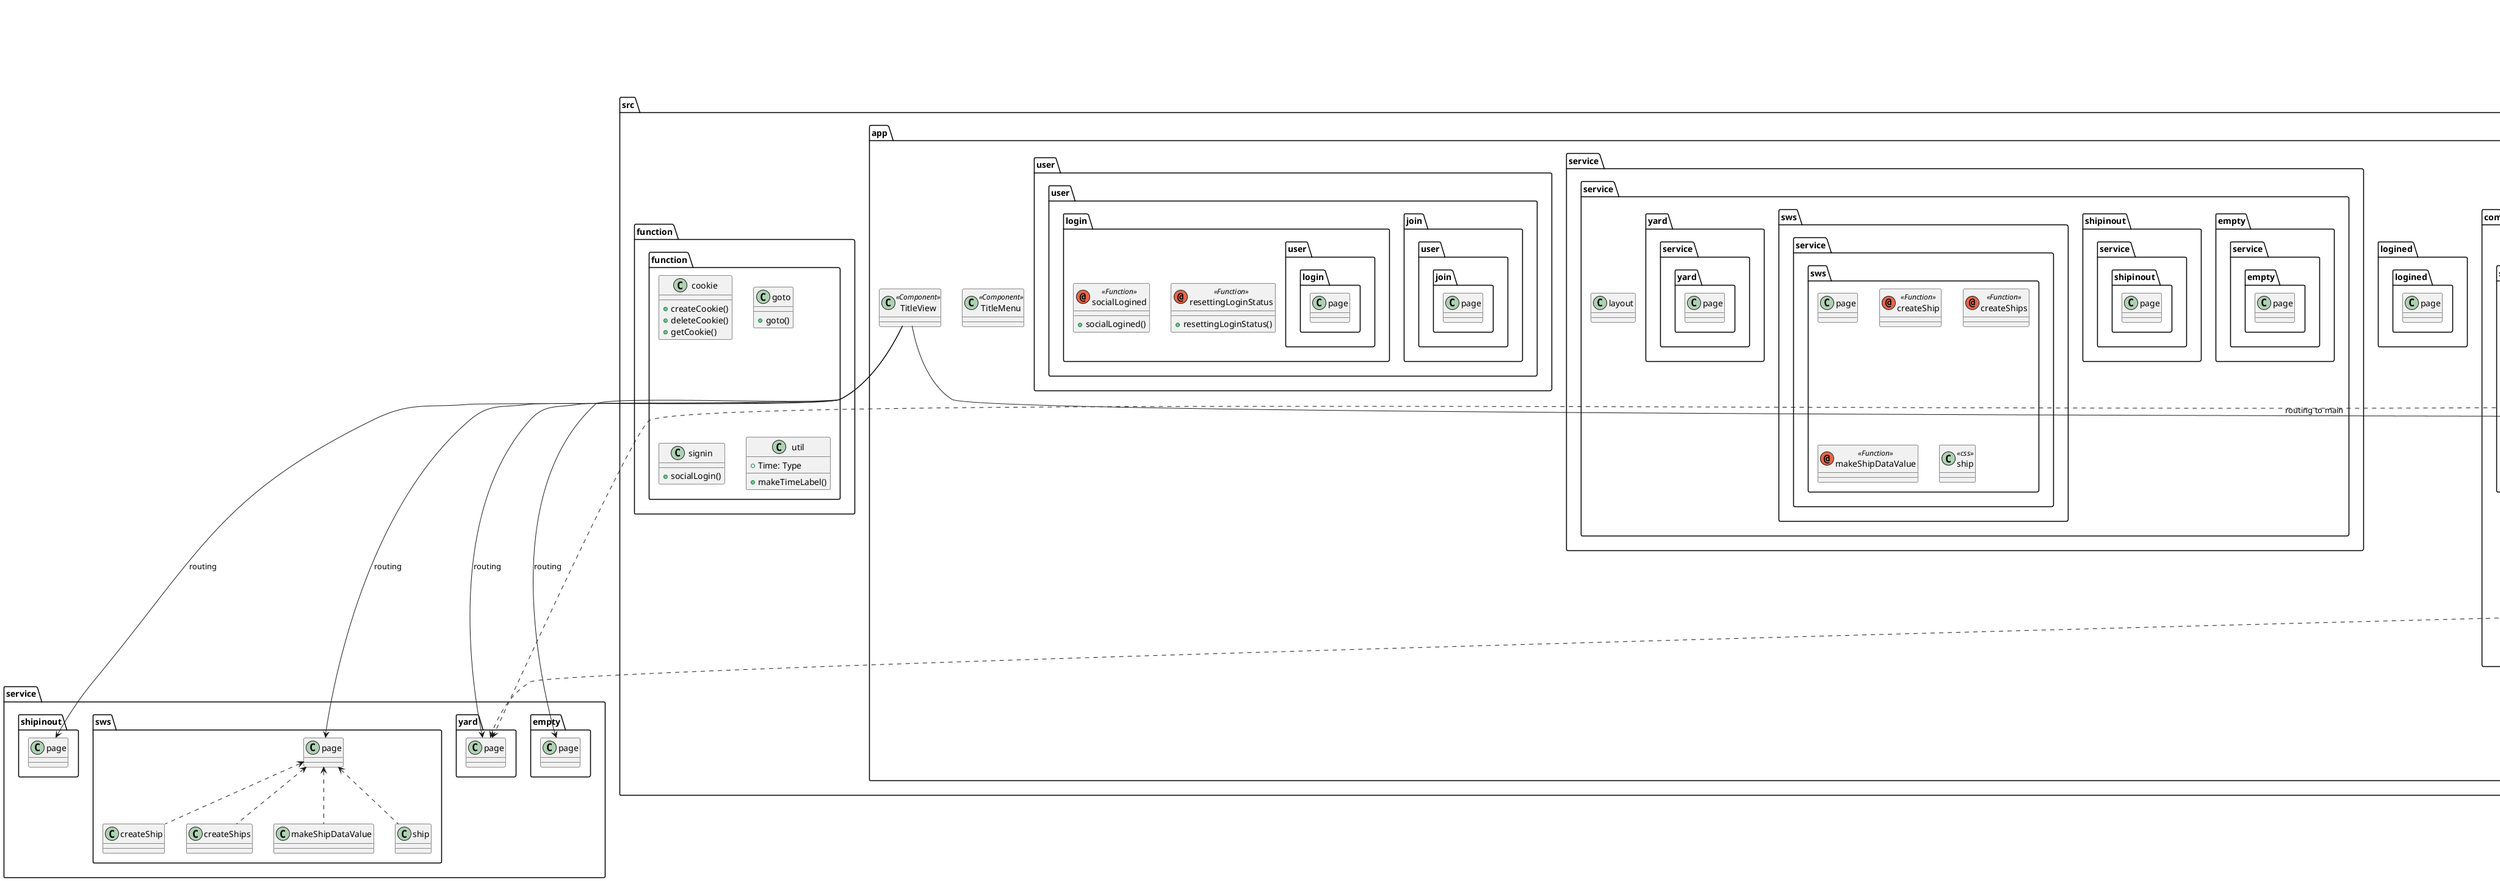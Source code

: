 @startuml 구조

package external {

  class external.socialLogin {}

}

package src {
  package app {
    class app.page {}
    class app.layout {}
    class app.error {}
    class app.loading {}
    class app.not-found {}
    class Dashboard <<Component>>
    class TitleMenu <<Component>>
    class TitleView <<Component>>

    package api {

      package data {

        package @apikey {

          package getkey {

            class getkey.route <<Function>>

          }

        }

      }

      package user {

        package @sign {

          package join {

            class join.route <<Function>>

          }

          package login {

            class login.route <<Function>>

          }

        }

      }

    }

    package components {

      package client {

        package serviceview {

          class ChartComponent <<Component>>
          class ChartTotalEmptyContainer <<Component>>
          class CPVS <<Component>>
          class YardStatus <<Component>>
          annotation createBlock <<Function>>
          annotation createBlocks <<Function>>
          annotation createBlocksYardStatus <<Function>>
          annotation createBlockYardStatus <<Function>>

        }

        package signin {
          class Signin <<Component>>
        }

      }

      package server {

        class Table <<Component>>
        class validJoin <<Function>>
        class validUser <<Function>>

      }

    }

    package logined {

      class logined.page {}

    }

    package service {

      package service.empty {
        class service.empty.page
      }
      package service.shipinout {
        class service.shipinout.page
      }
      package service.sws {
        class service.sws.page
        annotation service.sws.createShip <<Function>>
        annotation service.sws.createShips <<Function>>
        annotation service.sws.makeShipDataValue <<Function>>
        class service.sws.ship <<css>>        
      }
      package service.yard {
        class service.yard.page
      }

      class service.layout
    }

    package user {

      package user.join {

        class user.join.page

      }

      package user.login {

        class user.login.page {}

        annotation resettingLoginStatus <<Function>> {
          +resettingLoginStatus()
        }

        annotation socialLogined <<Function>> {
          +socialLogined()
        }

      }

    }

  }
  package function {
    class function.cookie {
      +createCookie()
      +deleteCookie()
      +getCookie()
    }
    class function.goto {
      +goto()
    }
    class function.signin {
      +socialLogin()
    }
    class function.util {
      +Time: Type
      +makeTimeLabel()
    }
  }
}

TitleView --> app.page: routing to main
TitleView -d-> service.empty.page: routing
TitleView -d-> service.yard.page: routing
TitleView -d-> service.shipinout.page: routing
TitleView -d-> service.sws.page: routing

user.join.page -u-> external.socialLogin: To Backend Server
user.login.page -u-> external.socialLogin: To Backend Server
external.socialLogin --> logined.page: 로그인 후 임시페이지로 리다이렉트
logined.page --> app.page: redirect("/")

service.sws.createShip .u.> service.sws.page
service.sws.createShips .u.> service.sws.page
service.sws.makeShipDataValue .u.> service.sws.page
service.sws.ship .u.> service.sws.page

ChartComponent ..> Dashboard
ChartTotalEmptyContainer ..> service.yard.page
CPVS ..> Dashboard
YardStatus ..> service.yard.page
createBlock ..> createBlocks
createBlocks ..> CPVS
createBlocksYardStatus ..> YardStatus
createBlockYardStatus ..> createBlocksYardStatus


@enduml